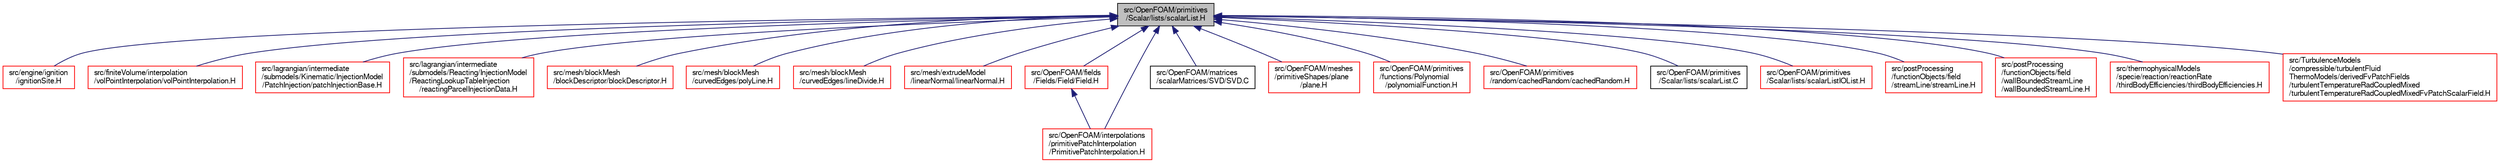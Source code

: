 digraph "src/OpenFOAM/primitives/Scalar/lists/scalarList.H"
{
  bgcolor="transparent";
  edge [fontname="FreeSans",fontsize="10",labelfontname="FreeSans",labelfontsize="10"];
  node [fontname="FreeSans",fontsize="10",shape=record];
  Node1 [label="src/OpenFOAM/primitives\l/Scalar/lists/scalarList.H",height=0.2,width=0.4,color="black", fillcolor="grey75", style="filled" fontcolor="black"];
  Node1 -> Node2 [dir="back",color="midnightblue",fontsize="10",style="solid",fontname="FreeSans"];
  Node2 [label="src/engine/ignition\l/ignitionSite.H",height=0.2,width=0.4,color="red",URL="$a04587.html"];
  Node1 -> Node3 [dir="back",color="midnightblue",fontsize="10",style="solid",fontname="FreeSans"];
  Node3 [label="src/finiteVolume/interpolation\l/volPointInterpolation/volPointInterpolation.H",height=0.2,width=0.4,color="red",URL="$a05719.html"];
  Node1 -> Node4 [dir="back",color="midnightblue",fontsize="10",style="solid",fontname="FreeSans"];
  Node4 [label="src/lagrangian/intermediate\l/submodels/Kinematic/InjectionModel\l/PatchInjection/patchInjectionBase.H",height=0.2,width=0.4,color="red",URL="$a06224.html"];
  Node1 -> Node5 [dir="back",color="midnightblue",fontsize="10",style="solid",fontname="FreeSans"];
  Node5 [label="src/lagrangian/intermediate\l/submodels/Reacting/InjectionModel\l/ReactingLookupTableInjection\l/reactingParcelInjectionData.H",height=0.2,width=0.4,color="red",URL="$a06358.html"];
  Node1 -> Node6 [dir="back",color="midnightblue",fontsize="10",style="solid",fontname="FreeSans"];
  Node6 [label="src/mesh/blockMesh\l/blockDescriptor/blockDescriptor.H",height=0.2,width=0.4,color="red",URL="$a06627.html"];
  Node1 -> Node7 [dir="back",color="midnightblue",fontsize="10",style="solid",fontname="FreeSans"];
  Node7 [label="src/mesh/blockMesh\l/curvedEdges/polyLine.H",height=0.2,width=0.4,color="red",URL="$a06652.html"];
  Node1 -> Node8 [dir="back",color="midnightblue",fontsize="10",style="solid",fontname="FreeSans"];
  Node8 [label="src/mesh/blockMesh\l/curvedEdges/lineDivide.H",height=0.2,width=0.4,color="red",URL="$a06648.html"];
  Node1 -> Node9 [dir="back",color="midnightblue",fontsize="10",style="solid",fontname="FreeSans"];
  Node9 [label="src/mesh/extrudeModel\l/linearNormal/linearNormal.H",height=0.2,width=0.4,color="red",URL="$a06667.html"];
  Node1 -> Node10 [dir="back",color="midnightblue",fontsize="10",style="solid",fontname="FreeSans"];
  Node10 [label="src/OpenFOAM/fields\l/Fields/Field/Field.H",height=0.2,width=0.4,color="red",URL="$a07481.html"];
  Node10 -> Node11 [dir="back",color="midnightblue",fontsize="10",style="solid",fontname="FreeSans"];
  Node11 [label="src/OpenFOAM/interpolations\l/primitivePatchInterpolation\l/PrimitivePatchInterpolation.H",height=0.2,width=0.4,color="red",URL="$a07793.html"];
  Node1 -> Node11 [dir="back",color="midnightblue",fontsize="10",style="solid",fontname="FreeSans"];
  Node1 -> Node12 [dir="back",color="midnightblue",fontsize="10",style="solid",fontname="FreeSans"];
  Node12 [label="src/OpenFOAM/matrices\l/scalarMatrices/SVD/SVD.C",height=0.2,width=0.4,color="black",URL="$a07969.html"];
  Node1 -> Node13 [dir="back",color="midnightblue",fontsize="10",style="solid",fontname="FreeSans"];
  Node13 [label="src/OpenFOAM/meshes\l/primitiveShapes/plane\l/plane.H",height=0.2,width=0.4,color="red",URL="$a08311.html"];
  Node1 -> Node14 [dir="back",color="midnightblue",fontsize="10",style="solid",fontname="FreeSans"];
  Node14 [label="src/OpenFOAM/primitives\l/functions/Polynomial\l/polynomialFunction.H",height=0.2,width=0.4,color="red",URL="$a08393.html"];
  Node1 -> Node15 [dir="back",color="midnightblue",fontsize="10",style="solid",fontname="FreeSans"];
  Node15 [label="src/OpenFOAM/primitives\l/random/cachedRandom/cachedRandom.H",height=0.2,width=0.4,color="red",URL="$a08454.html"];
  Node1 -> Node16 [dir="back",color="midnightblue",fontsize="10",style="solid",fontname="FreeSans"];
  Node16 [label="src/OpenFOAM/primitives\l/Scalar/lists/scalarList.C",height=0.2,width=0.4,color="black",URL="$a08476.html",tooltip="Specialisation of List&lt;T&gt; for scalar. "];
  Node1 -> Node17 [dir="back",color="midnightblue",fontsize="10",style="solid",fontname="FreeSans"];
  Node17 [label="src/OpenFOAM/primitives\l/Scalar/lists/scalarListIOList.H",height=0.2,width=0.4,color="red",URL="$a08479.html"];
  Node1 -> Node18 [dir="back",color="midnightblue",fontsize="10",style="solid",fontname="FreeSans"];
  Node18 [label="src/postProcessing\l/functionObjects/field\l/streamLine/streamLine.H",height=0.2,width=0.4,color="red",URL="$a08785.html"];
  Node1 -> Node19 [dir="back",color="midnightblue",fontsize="10",style="solid",fontname="FreeSans"];
  Node19 [label="src/postProcessing\l/functionObjects/field\l/wallBoundedStreamLine\l/wallBoundedStreamLine.H",height=0.2,width=0.4,color="red",URL="$a08802.html"];
  Node1 -> Node20 [dir="back",color="midnightblue",fontsize="10",style="solid",fontname="FreeSans"];
  Node20 [label="src/thermophysicalModels\l/specie/reaction/reactionRate\l/thirdBodyEfficiencies/thirdBodyEfficiencies.H",height=0.2,width=0.4,color="red",URL="$a09834.html"];
  Node1 -> Node21 [dir="back",color="midnightblue",fontsize="10",style="solid",fontname="FreeSans"];
  Node21 [label="src/TurbulenceModels\l/compressible/turbulentFluid\lThermoModels/derivedFvPatchFields\l/turbulentTemperatureRadCoupledMixed\l/turbulentTemperatureRadCoupledMixedFvPatchScalarField.H",height=0.2,width=0.4,color="red",URL="$a10047.html"];
}
